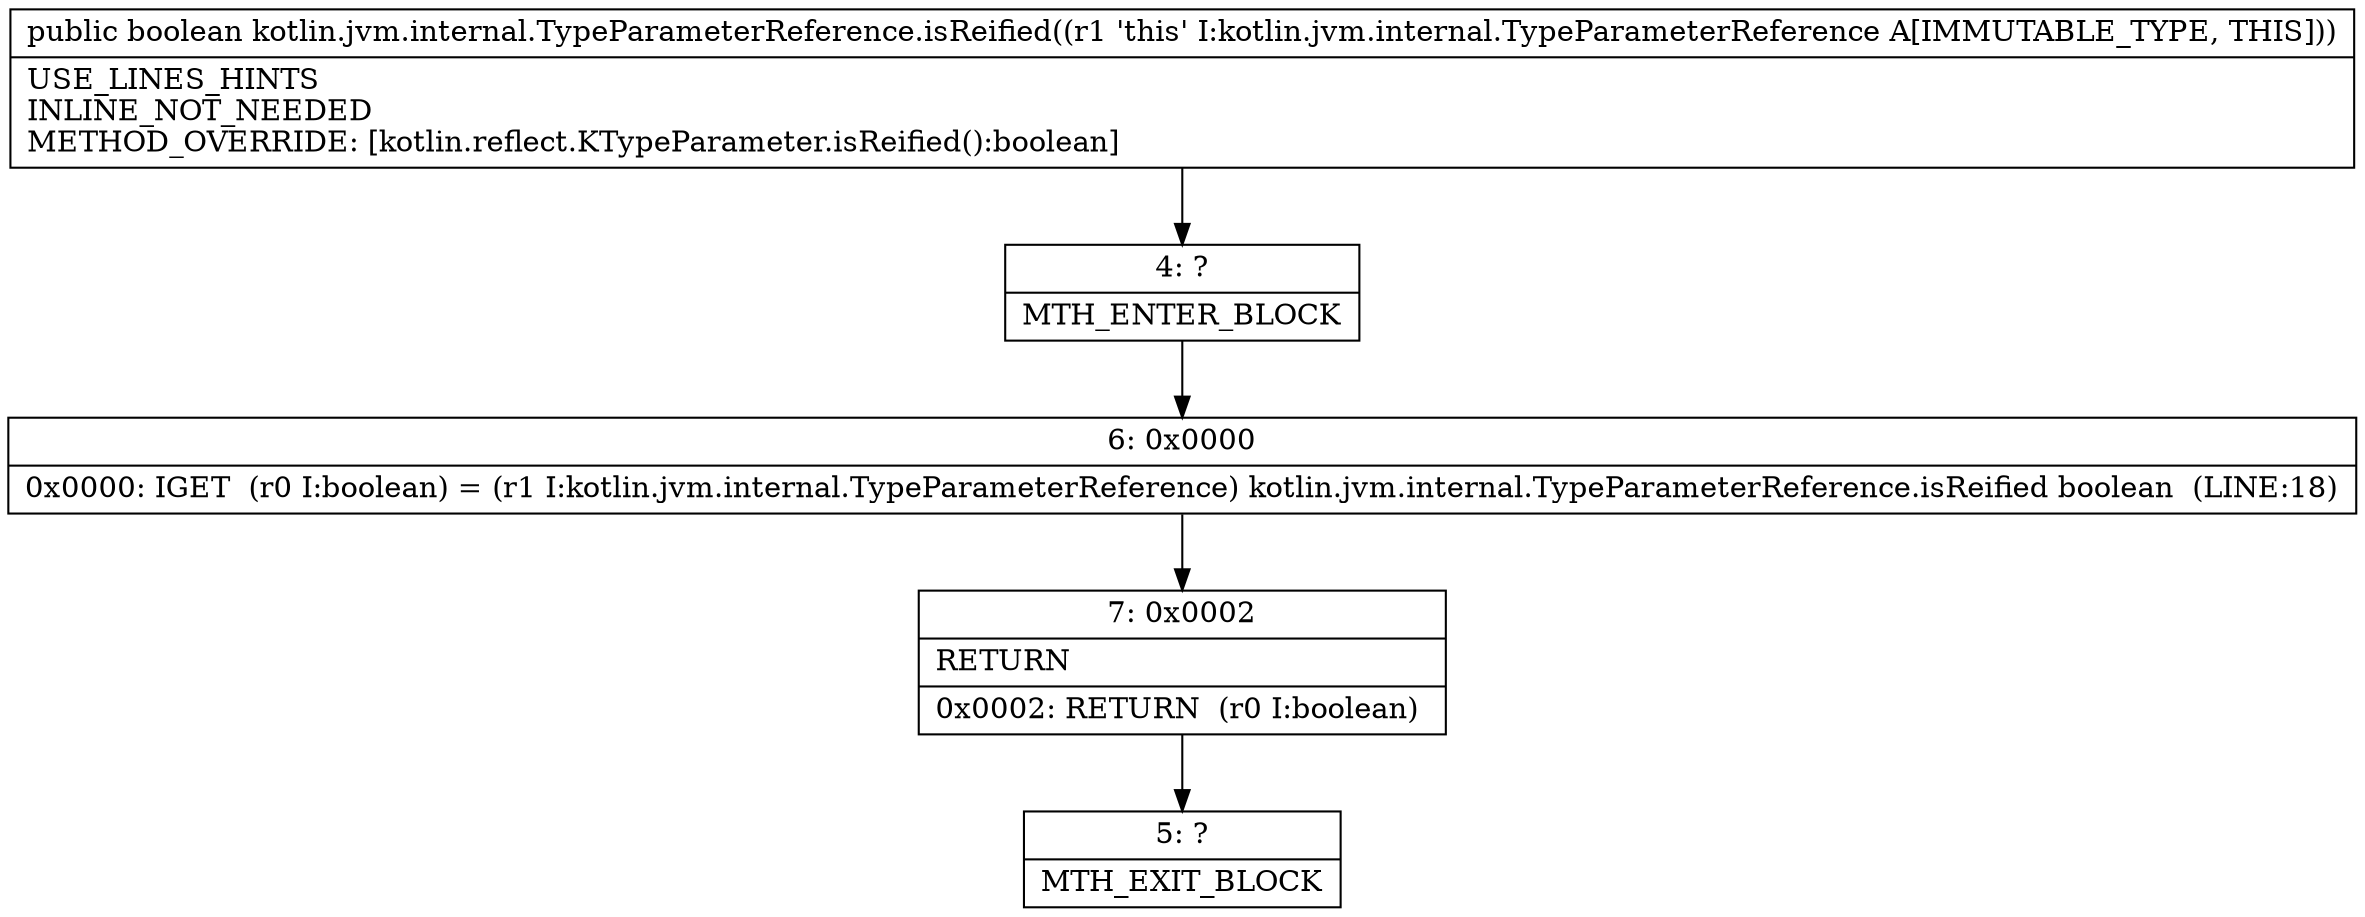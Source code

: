 digraph "CFG forkotlin.jvm.internal.TypeParameterReference.isReified()Z" {
Node_4 [shape=record,label="{4\:\ ?|MTH_ENTER_BLOCK\l}"];
Node_6 [shape=record,label="{6\:\ 0x0000|0x0000: IGET  (r0 I:boolean) = (r1 I:kotlin.jvm.internal.TypeParameterReference) kotlin.jvm.internal.TypeParameterReference.isReified boolean  (LINE:18)\l}"];
Node_7 [shape=record,label="{7\:\ 0x0002|RETURN\l|0x0002: RETURN  (r0 I:boolean) \l}"];
Node_5 [shape=record,label="{5\:\ ?|MTH_EXIT_BLOCK\l}"];
MethodNode[shape=record,label="{public boolean kotlin.jvm.internal.TypeParameterReference.isReified((r1 'this' I:kotlin.jvm.internal.TypeParameterReference A[IMMUTABLE_TYPE, THIS]))  | USE_LINES_HINTS\lINLINE_NOT_NEEDED\lMETHOD_OVERRIDE: [kotlin.reflect.KTypeParameter.isReified():boolean]\l}"];
MethodNode -> Node_4;Node_4 -> Node_6;
Node_6 -> Node_7;
Node_7 -> Node_5;
}

